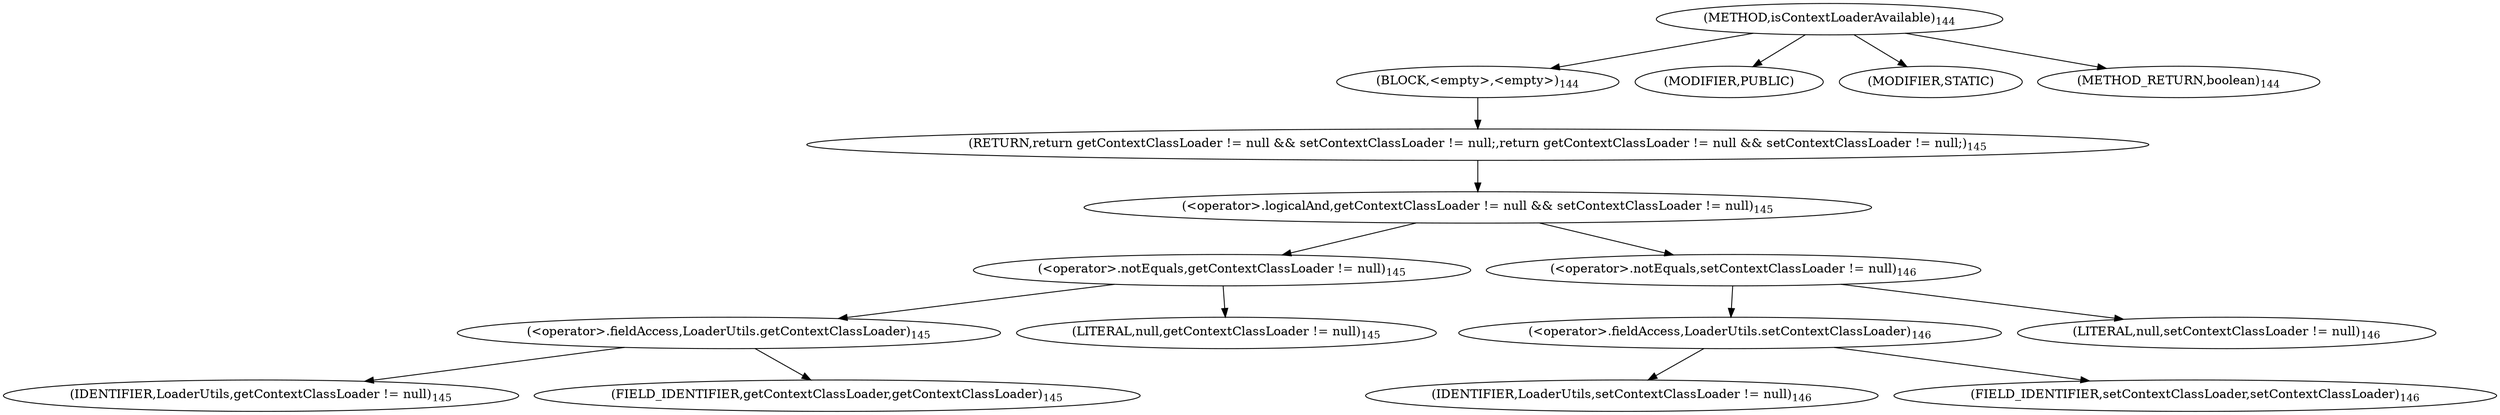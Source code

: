 digraph "isContextLoaderAvailable" {  
"130" [label = <(METHOD,isContextLoaderAvailable)<SUB>144</SUB>> ]
"131" [label = <(BLOCK,&lt;empty&gt;,&lt;empty&gt;)<SUB>144</SUB>> ]
"132" [label = <(RETURN,return getContextClassLoader != null &amp;&amp; setContextClassLoader != null;,return getContextClassLoader != null &amp;&amp; setContextClassLoader != null;)<SUB>145</SUB>> ]
"133" [label = <(&lt;operator&gt;.logicalAnd,getContextClassLoader != null &amp;&amp; setContextClassLoader != null)<SUB>145</SUB>> ]
"134" [label = <(&lt;operator&gt;.notEquals,getContextClassLoader != null)<SUB>145</SUB>> ]
"135" [label = <(&lt;operator&gt;.fieldAccess,LoaderUtils.getContextClassLoader)<SUB>145</SUB>> ]
"136" [label = <(IDENTIFIER,LoaderUtils,getContextClassLoader != null)<SUB>145</SUB>> ]
"137" [label = <(FIELD_IDENTIFIER,getContextClassLoader,getContextClassLoader)<SUB>145</SUB>> ]
"138" [label = <(LITERAL,null,getContextClassLoader != null)<SUB>145</SUB>> ]
"139" [label = <(&lt;operator&gt;.notEquals,setContextClassLoader != null)<SUB>146</SUB>> ]
"140" [label = <(&lt;operator&gt;.fieldAccess,LoaderUtils.setContextClassLoader)<SUB>146</SUB>> ]
"141" [label = <(IDENTIFIER,LoaderUtils,setContextClassLoader != null)<SUB>146</SUB>> ]
"142" [label = <(FIELD_IDENTIFIER,setContextClassLoader,setContextClassLoader)<SUB>146</SUB>> ]
"143" [label = <(LITERAL,null,setContextClassLoader != null)<SUB>146</SUB>> ]
"144" [label = <(MODIFIER,PUBLIC)> ]
"145" [label = <(MODIFIER,STATIC)> ]
"146" [label = <(METHOD_RETURN,boolean)<SUB>144</SUB>> ]
  "130" -> "131" 
  "130" -> "144" 
  "130" -> "145" 
  "130" -> "146" 
  "131" -> "132" 
  "132" -> "133" 
  "133" -> "134" 
  "133" -> "139" 
  "134" -> "135" 
  "134" -> "138" 
  "135" -> "136" 
  "135" -> "137" 
  "139" -> "140" 
  "139" -> "143" 
  "140" -> "141" 
  "140" -> "142" 
}
